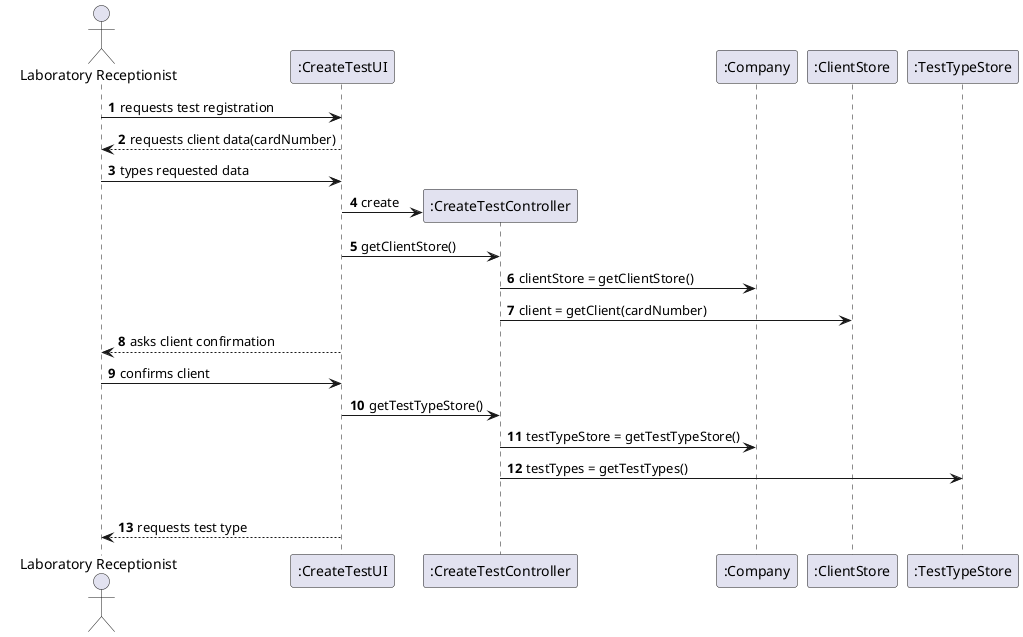 @startuml
autonumber
actor "Laboratory Receptionist" as LR
participant ":CreateTestUI" as ui
participant ":CreateTestController" as ctrl
participant ":Company" as cm
participant ":ClientStore" as ct
participant ":TestTypeStore" as tts

LR -> ui : requests test registration
ui --> LR : requests client data(cardNumber)
LR -> ui : types requested data
create ctrl
ui -> ctrl : create
ui -> ctrl : getClientStore()
ctrl -> cm : clientStore = getClientStore()
ctrl -> ct : client = getClient(cardNumber)
ui --> LR : asks client confirmation
LR -> ui: confirms client
ui -> ctrl : getTestTypeStore()
ctrl -> cm : testTypeStore = getTestTypeStore()
ctrl -> tts : testTypes = getTestTypes()
loop
ui --> LR : requests test type 

@enduml